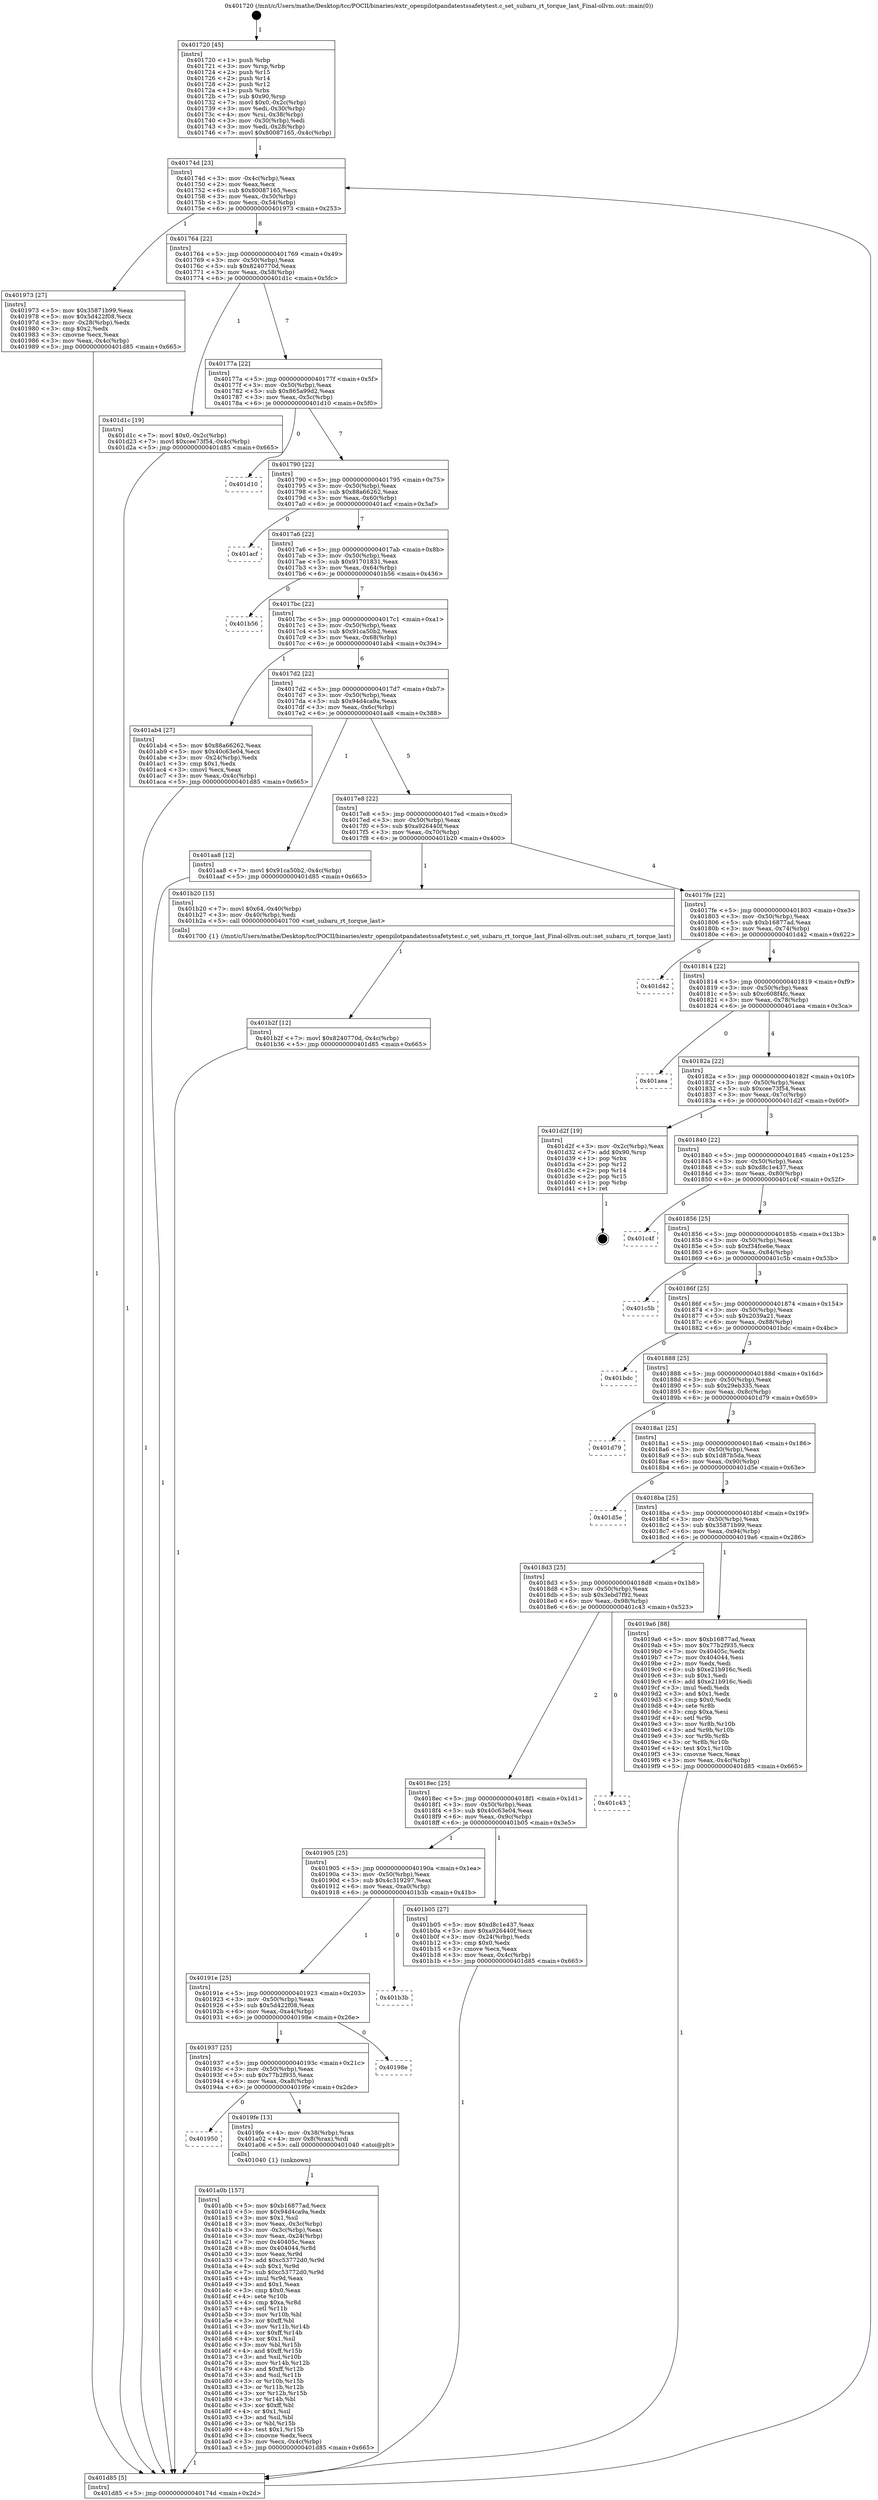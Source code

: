 digraph "0x401720" {
  label = "0x401720 (/mnt/c/Users/mathe/Desktop/tcc/POCII/binaries/extr_openpilotpandatestssafetytest.c_set_subaru_rt_torque_last_Final-ollvm.out::main(0))"
  labelloc = "t"
  node[shape=record]

  Entry [label="",width=0.3,height=0.3,shape=circle,fillcolor=black,style=filled]
  "0x40174d" [label="{
     0x40174d [23]\l
     | [instrs]\l
     &nbsp;&nbsp;0x40174d \<+3\>: mov -0x4c(%rbp),%eax\l
     &nbsp;&nbsp;0x401750 \<+2\>: mov %eax,%ecx\l
     &nbsp;&nbsp;0x401752 \<+6\>: sub $0x80087165,%ecx\l
     &nbsp;&nbsp;0x401758 \<+3\>: mov %eax,-0x50(%rbp)\l
     &nbsp;&nbsp;0x40175b \<+3\>: mov %ecx,-0x54(%rbp)\l
     &nbsp;&nbsp;0x40175e \<+6\>: je 0000000000401973 \<main+0x253\>\l
  }"]
  "0x401973" [label="{
     0x401973 [27]\l
     | [instrs]\l
     &nbsp;&nbsp;0x401973 \<+5\>: mov $0x35871b99,%eax\l
     &nbsp;&nbsp;0x401978 \<+5\>: mov $0x5d422f08,%ecx\l
     &nbsp;&nbsp;0x40197d \<+3\>: mov -0x28(%rbp),%edx\l
     &nbsp;&nbsp;0x401980 \<+3\>: cmp $0x2,%edx\l
     &nbsp;&nbsp;0x401983 \<+3\>: cmovne %ecx,%eax\l
     &nbsp;&nbsp;0x401986 \<+3\>: mov %eax,-0x4c(%rbp)\l
     &nbsp;&nbsp;0x401989 \<+5\>: jmp 0000000000401d85 \<main+0x665\>\l
  }"]
  "0x401764" [label="{
     0x401764 [22]\l
     | [instrs]\l
     &nbsp;&nbsp;0x401764 \<+5\>: jmp 0000000000401769 \<main+0x49\>\l
     &nbsp;&nbsp;0x401769 \<+3\>: mov -0x50(%rbp),%eax\l
     &nbsp;&nbsp;0x40176c \<+5\>: sub $0x8240770d,%eax\l
     &nbsp;&nbsp;0x401771 \<+3\>: mov %eax,-0x58(%rbp)\l
     &nbsp;&nbsp;0x401774 \<+6\>: je 0000000000401d1c \<main+0x5fc\>\l
  }"]
  "0x401d85" [label="{
     0x401d85 [5]\l
     | [instrs]\l
     &nbsp;&nbsp;0x401d85 \<+5\>: jmp 000000000040174d \<main+0x2d\>\l
  }"]
  "0x401720" [label="{
     0x401720 [45]\l
     | [instrs]\l
     &nbsp;&nbsp;0x401720 \<+1\>: push %rbp\l
     &nbsp;&nbsp;0x401721 \<+3\>: mov %rsp,%rbp\l
     &nbsp;&nbsp;0x401724 \<+2\>: push %r15\l
     &nbsp;&nbsp;0x401726 \<+2\>: push %r14\l
     &nbsp;&nbsp;0x401728 \<+2\>: push %r12\l
     &nbsp;&nbsp;0x40172a \<+1\>: push %rbx\l
     &nbsp;&nbsp;0x40172b \<+7\>: sub $0x90,%rsp\l
     &nbsp;&nbsp;0x401732 \<+7\>: movl $0x0,-0x2c(%rbp)\l
     &nbsp;&nbsp;0x401739 \<+3\>: mov %edi,-0x30(%rbp)\l
     &nbsp;&nbsp;0x40173c \<+4\>: mov %rsi,-0x38(%rbp)\l
     &nbsp;&nbsp;0x401740 \<+3\>: mov -0x30(%rbp),%edi\l
     &nbsp;&nbsp;0x401743 \<+3\>: mov %edi,-0x28(%rbp)\l
     &nbsp;&nbsp;0x401746 \<+7\>: movl $0x80087165,-0x4c(%rbp)\l
  }"]
  Exit [label="",width=0.3,height=0.3,shape=circle,fillcolor=black,style=filled,peripheries=2]
  "0x401d1c" [label="{
     0x401d1c [19]\l
     | [instrs]\l
     &nbsp;&nbsp;0x401d1c \<+7\>: movl $0x0,-0x2c(%rbp)\l
     &nbsp;&nbsp;0x401d23 \<+7\>: movl $0xcee73f54,-0x4c(%rbp)\l
     &nbsp;&nbsp;0x401d2a \<+5\>: jmp 0000000000401d85 \<main+0x665\>\l
  }"]
  "0x40177a" [label="{
     0x40177a [22]\l
     | [instrs]\l
     &nbsp;&nbsp;0x40177a \<+5\>: jmp 000000000040177f \<main+0x5f\>\l
     &nbsp;&nbsp;0x40177f \<+3\>: mov -0x50(%rbp),%eax\l
     &nbsp;&nbsp;0x401782 \<+5\>: sub $0x865a99d2,%eax\l
     &nbsp;&nbsp;0x401787 \<+3\>: mov %eax,-0x5c(%rbp)\l
     &nbsp;&nbsp;0x40178a \<+6\>: je 0000000000401d10 \<main+0x5f0\>\l
  }"]
  "0x401b2f" [label="{
     0x401b2f [12]\l
     | [instrs]\l
     &nbsp;&nbsp;0x401b2f \<+7\>: movl $0x8240770d,-0x4c(%rbp)\l
     &nbsp;&nbsp;0x401b36 \<+5\>: jmp 0000000000401d85 \<main+0x665\>\l
  }"]
  "0x401d10" [label="{
     0x401d10\l
  }", style=dashed]
  "0x401790" [label="{
     0x401790 [22]\l
     | [instrs]\l
     &nbsp;&nbsp;0x401790 \<+5\>: jmp 0000000000401795 \<main+0x75\>\l
     &nbsp;&nbsp;0x401795 \<+3\>: mov -0x50(%rbp),%eax\l
     &nbsp;&nbsp;0x401798 \<+5\>: sub $0x88a66262,%eax\l
     &nbsp;&nbsp;0x40179d \<+3\>: mov %eax,-0x60(%rbp)\l
     &nbsp;&nbsp;0x4017a0 \<+6\>: je 0000000000401acf \<main+0x3af\>\l
  }"]
  "0x401a0b" [label="{
     0x401a0b [157]\l
     | [instrs]\l
     &nbsp;&nbsp;0x401a0b \<+5\>: mov $0xb16877ad,%ecx\l
     &nbsp;&nbsp;0x401a10 \<+5\>: mov $0x94d4ca9a,%edx\l
     &nbsp;&nbsp;0x401a15 \<+3\>: mov $0x1,%sil\l
     &nbsp;&nbsp;0x401a18 \<+3\>: mov %eax,-0x3c(%rbp)\l
     &nbsp;&nbsp;0x401a1b \<+3\>: mov -0x3c(%rbp),%eax\l
     &nbsp;&nbsp;0x401a1e \<+3\>: mov %eax,-0x24(%rbp)\l
     &nbsp;&nbsp;0x401a21 \<+7\>: mov 0x40405c,%eax\l
     &nbsp;&nbsp;0x401a28 \<+8\>: mov 0x404044,%r8d\l
     &nbsp;&nbsp;0x401a30 \<+3\>: mov %eax,%r9d\l
     &nbsp;&nbsp;0x401a33 \<+7\>: add $0xc53772d0,%r9d\l
     &nbsp;&nbsp;0x401a3a \<+4\>: sub $0x1,%r9d\l
     &nbsp;&nbsp;0x401a3e \<+7\>: sub $0xc53772d0,%r9d\l
     &nbsp;&nbsp;0x401a45 \<+4\>: imul %r9d,%eax\l
     &nbsp;&nbsp;0x401a49 \<+3\>: and $0x1,%eax\l
     &nbsp;&nbsp;0x401a4c \<+3\>: cmp $0x0,%eax\l
     &nbsp;&nbsp;0x401a4f \<+4\>: sete %r10b\l
     &nbsp;&nbsp;0x401a53 \<+4\>: cmp $0xa,%r8d\l
     &nbsp;&nbsp;0x401a57 \<+4\>: setl %r11b\l
     &nbsp;&nbsp;0x401a5b \<+3\>: mov %r10b,%bl\l
     &nbsp;&nbsp;0x401a5e \<+3\>: xor $0xff,%bl\l
     &nbsp;&nbsp;0x401a61 \<+3\>: mov %r11b,%r14b\l
     &nbsp;&nbsp;0x401a64 \<+4\>: xor $0xff,%r14b\l
     &nbsp;&nbsp;0x401a68 \<+4\>: xor $0x1,%sil\l
     &nbsp;&nbsp;0x401a6c \<+3\>: mov %bl,%r15b\l
     &nbsp;&nbsp;0x401a6f \<+4\>: and $0xff,%r15b\l
     &nbsp;&nbsp;0x401a73 \<+3\>: and %sil,%r10b\l
     &nbsp;&nbsp;0x401a76 \<+3\>: mov %r14b,%r12b\l
     &nbsp;&nbsp;0x401a79 \<+4\>: and $0xff,%r12b\l
     &nbsp;&nbsp;0x401a7d \<+3\>: and %sil,%r11b\l
     &nbsp;&nbsp;0x401a80 \<+3\>: or %r10b,%r15b\l
     &nbsp;&nbsp;0x401a83 \<+3\>: or %r11b,%r12b\l
     &nbsp;&nbsp;0x401a86 \<+3\>: xor %r12b,%r15b\l
     &nbsp;&nbsp;0x401a89 \<+3\>: or %r14b,%bl\l
     &nbsp;&nbsp;0x401a8c \<+3\>: xor $0xff,%bl\l
     &nbsp;&nbsp;0x401a8f \<+4\>: or $0x1,%sil\l
     &nbsp;&nbsp;0x401a93 \<+3\>: and %sil,%bl\l
     &nbsp;&nbsp;0x401a96 \<+3\>: or %bl,%r15b\l
     &nbsp;&nbsp;0x401a99 \<+4\>: test $0x1,%r15b\l
     &nbsp;&nbsp;0x401a9d \<+3\>: cmovne %edx,%ecx\l
     &nbsp;&nbsp;0x401aa0 \<+3\>: mov %ecx,-0x4c(%rbp)\l
     &nbsp;&nbsp;0x401aa3 \<+5\>: jmp 0000000000401d85 \<main+0x665\>\l
  }"]
  "0x401acf" [label="{
     0x401acf\l
  }", style=dashed]
  "0x4017a6" [label="{
     0x4017a6 [22]\l
     | [instrs]\l
     &nbsp;&nbsp;0x4017a6 \<+5\>: jmp 00000000004017ab \<main+0x8b\>\l
     &nbsp;&nbsp;0x4017ab \<+3\>: mov -0x50(%rbp),%eax\l
     &nbsp;&nbsp;0x4017ae \<+5\>: sub $0x91701831,%eax\l
     &nbsp;&nbsp;0x4017b3 \<+3\>: mov %eax,-0x64(%rbp)\l
     &nbsp;&nbsp;0x4017b6 \<+6\>: je 0000000000401b56 \<main+0x436\>\l
  }"]
  "0x401950" [label="{
     0x401950\l
  }", style=dashed]
  "0x401b56" [label="{
     0x401b56\l
  }", style=dashed]
  "0x4017bc" [label="{
     0x4017bc [22]\l
     | [instrs]\l
     &nbsp;&nbsp;0x4017bc \<+5\>: jmp 00000000004017c1 \<main+0xa1\>\l
     &nbsp;&nbsp;0x4017c1 \<+3\>: mov -0x50(%rbp),%eax\l
     &nbsp;&nbsp;0x4017c4 \<+5\>: sub $0x91ca50b2,%eax\l
     &nbsp;&nbsp;0x4017c9 \<+3\>: mov %eax,-0x68(%rbp)\l
     &nbsp;&nbsp;0x4017cc \<+6\>: je 0000000000401ab4 \<main+0x394\>\l
  }"]
  "0x4019fe" [label="{
     0x4019fe [13]\l
     | [instrs]\l
     &nbsp;&nbsp;0x4019fe \<+4\>: mov -0x38(%rbp),%rax\l
     &nbsp;&nbsp;0x401a02 \<+4\>: mov 0x8(%rax),%rdi\l
     &nbsp;&nbsp;0x401a06 \<+5\>: call 0000000000401040 \<atoi@plt\>\l
     | [calls]\l
     &nbsp;&nbsp;0x401040 \{1\} (unknown)\l
  }"]
  "0x401ab4" [label="{
     0x401ab4 [27]\l
     | [instrs]\l
     &nbsp;&nbsp;0x401ab4 \<+5\>: mov $0x88a66262,%eax\l
     &nbsp;&nbsp;0x401ab9 \<+5\>: mov $0x40c63e04,%ecx\l
     &nbsp;&nbsp;0x401abe \<+3\>: mov -0x24(%rbp),%edx\l
     &nbsp;&nbsp;0x401ac1 \<+3\>: cmp $0x1,%edx\l
     &nbsp;&nbsp;0x401ac4 \<+3\>: cmovl %ecx,%eax\l
     &nbsp;&nbsp;0x401ac7 \<+3\>: mov %eax,-0x4c(%rbp)\l
     &nbsp;&nbsp;0x401aca \<+5\>: jmp 0000000000401d85 \<main+0x665\>\l
  }"]
  "0x4017d2" [label="{
     0x4017d2 [22]\l
     | [instrs]\l
     &nbsp;&nbsp;0x4017d2 \<+5\>: jmp 00000000004017d7 \<main+0xb7\>\l
     &nbsp;&nbsp;0x4017d7 \<+3\>: mov -0x50(%rbp),%eax\l
     &nbsp;&nbsp;0x4017da \<+5\>: sub $0x94d4ca9a,%eax\l
     &nbsp;&nbsp;0x4017df \<+3\>: mov %eax,-0x6c(%rbp)\l
     &nbsp;&nbsp;0x4017e2 \<+6\>: je 0000000000401aa8 \<main+0x388\>\l
  }"]
  "0x401937" [label="{
     0x401937 [25]\l
     | [instrs]\l
     &nbsp;&nbsp;0x401937 \<+5\>: jmp 000000000040193c \<main+0x21c\>\l
     &nbsp;&nbsp;0x40193c \<+3\>: mov -0x50(%rbp),%eax\l
     &nbsp;&nbsp;0x40193f \<+5\>: sub $0x77b2f935,%eax\l
     &nbsp;&nbsp;0x401944 \<+6\>: mov %eax,-0xa8(%rbp)\l
     &nbsp;&nbsp;0x40194a \<+6\>: je 00000000004019fe \<main+0x2de\>\l
  }"]
  "0x401aa8" [label="{
     0x401aa8 [12]\l
     | [instrs]\l
     &nbsp;&nbsp;0x401aa8 \<+7\>: movl $0x91ca50b2,-0x4c(%rbp)\l
     &nbsp;&nbsp;0x401aaf \<+5\>: jmp 0000000000401d85 \<main+0x665\>\l
  }"]
  "0x4017e8" [label="{
     0x4017e8 [22]\l
     | [instrs]\l
     &nbsp;&nbsp;0x4017e8 \<+5\>: jmp 00000000004017ed \<main+0xcd\>\l
     &nbsp;&nbsp;0x4017ed \<+3\>: mov -0x50(%rbp),%eax\l
     &nbsp;&nbsp;0x4017f0 \<+5\>: sub $0xa926440f,%eax\l
     &nbsp;&nbsp;0x4017f5 \<+3\>: mov %eax,-0x70(%rbp)\l
     &nbsp;&nbsp;0x4017f8 \<+6\>: je 0000000000401b20 \<main+0x400\>\l
  }"]
  "0x40198e" [label="{
     0x40198e\l
  }", style=dashed]
  "0x401b20" [label="{
     0x401b20 [15]\l
     | [instrs]\l
     &nbsp;&nbsp;0x401b20 \<+7\>: movl $0x64,-0x40(%rbp)\l
     &nbsp;&nbsp;0x401b27 \<+3\>: mov -0x40(%rbp),%edi\l
     &nbsp;&nbsp;0x401b2a \<+5\>: call 0000000000401700 \<set_subaru_rt_torque_last\>\l
     | [calls]\l
     &nbsp;&nbsp;0x401700 \{1\} (/mnt/c/Users/mathe/Desktop/tcc/POCII/binaries/extr_openpilotpandatestssafetytest.c_set_subaru_rt_torque_last_Final-ollvm.out::set_subaru_rt_torque_last)\l
  }"]
  "0x4017fe" [label="{
     0x4017fe [22]\l
     | [instrs]\l
     &nbsp;&nbsp;0x4017fe \<+5\>: jmp 0000000000401803 \<main+0xe3\>\l
     &nbsp;&nbsp;0x401803 \<+3\>: mov -0x50(%rbp),%eax\l
     &nbsp;&nbsp;0x401806 \<+5\>: sub $0xb16877ad,%eax\l
     &nbsp;&nbsp;0x40180b \<+3\>: mov %eax,-0x74(%rbp)\l
     &nbsp;&nbsp;0x40180e \<+6\>: je 0000000000401d42 \<main+0x622\>\l
  }"]
  "0x40191e" [label="{
     0x40191e [25]\l
     | [instrs]\l
     &nbsp;&nbsp;0x40191e \<+5\>: jmp 0000000000401923 \<main+0x203\>\l
     &nbsp;&nbsp;0x401923 \<+3\>: mov -0x50(%rbp),%eax\l
     &nbsp;&nbsp;0x401926 \<+5\>: sub $0x5d422f08,%eax\l
     &nbsp;&nbsp;0x40192b \<+6\>: mov %eax,-0xa4(%rbp)\l
     &nbsp;&nbsp;0x401931 \<+6\>: je 000000000040198e \<main+0x26e\>\l
  }"]
  "0x401d42" [label="{
     0x401d42\l
  }", style=dashed]
  "0x401814" [label="{
     0x401814 [22]\l
     | [instrs]\l
     &nbsp;&nbsp;0x401814 \<+5\>: jmp 0000000000401819 \<main+0xf9\>\l
     &nbsp;&nbsp;0x401819 \<+3\>: mov -0x50(%rbp),%eax\l
     &nbsp;&nbsp;0x40181c \<+5\>: sub $0xc608f4fc,%eax\l
     &nbsp;&nbsp;0x401821 \<+3\>: mov %eax,-0x78(%rbp)\l
     &nbsp;&nbsp;0x401824 \<+6\>: je 0000000000401aea \<main+0x3ca\>\l
  }"]
  "0x401b3b" [label="{
     0x401b3b\l
  }", style=dashed]
  "0x401aea" [label="{
     0x401aea\l
  }", style=dashed]
  "0x40182a" [label="{
     0x40182a [22]\l
     | [instrs]\l
     &nbsp;&nbsp;0x40182a \<+5\>: jmp 000000000040182f \<main+0x10f\>\l
     &nbsp;&nbsp;0x40182f \<+3\>: mov -0x50(%rbp),%eax\l
     &nbsp;&nbsp;0x401832 \<+5\>: sub $0xcee73f54,%eax\l
     &nbsp;&nbsp;0x401837 \<+3\>: mov %eax,-0x7c(%rbp)\l
     &nbsp;&nbsp;0x40183a \<+6\>: je 0000000000401d2f \<main+0x60f\>\l
  }"]
  "0x401905" [label="{
     0x401905 [25]\l
     | [instrs]\l
     &nbsp;&nbsp;0x401905 \<+5\>: jmp 000000000040190a \<main+0x1ea\>\l
     &nbsp;&nbsp;0x40190a \<+3\>: mov -0x50(%rbp),%eax\l
     &nbsp;&nbsp;0x40190d \<+5\>: sub $0x4c319297,%eax\l
     &nbsp;&nbsp;0x401912 \<+6\>: mov %eax,-0xa0(%rbp)\l
     &nbsp;&nbsp;0x401918 \<+6\>: je 0000000000401b3b \<main+0x41b\>\l
  }"]
  "0x401d2f" [label="{
     0x401d2f [19]\l
     | [instrs]\l
     &nbsp;&nbsp;0x401d2f \<+3\>: mov -0x2c(%rbp),%eax\l
     &nbsp;&nbsp;0x401d32 \<+7\>: add $0x90,%rsp\l
     &nbsp;&nbsp;0x401d39 \<+1\>: pop %rbx\l
     &nbsp;&nbsp;0x401d3a \<+2\>: pop %r12\l
     &nbsp;&nbsp;0x401d3c \<+2\>: pop %r14\l
     &nbsp;&nbsp;0x401d3e \<+2\>: pop %r15\l
     &nbsp;&nbsp;0x401d40 \<+1\>: pop %rbp\l
     &nbsp;&nbsp;0x401d41 \<+1\>: ret\l
  }"]
  "0x401840" [label="{
     0x401840 [22]\l
     | [instrs]\l
     &nbsp;&nbsp;0x401840 \<+5\>: jmp 0000000000401845 \<main+0x125\>\l
     &nbsp;&nbsp;0x401845 \<+3\>: mov -0x50(%rbp),%eax\l
     &nbsp;&nbsp;0x401848 \<+5\>: sub $0xd8c1e437,%eax\l
     &nbsp;&nbsp;0x40184d \<+3\>: mov %eax,-0x80(%rbp)\l
     &nbsp;&nbsp;0x401850 \<+6\>: je 0000000000401c4f \<main+0x52f\>\l
  }"]
  "0x401b05" [label="{
     0x401b05 [27]\l
     | [instrs]\l
     &nbsp;&nbsp;0x401b05 \<+5\>: mov $0xd8c1e437,%eax\l
     &nbsp;&nbsp;0x401b0a \<+5\>: mov $0xa926440f,%ecx\l
     &nbsp;&nbsp;0x401b0f \<+3\>: mov -0x24(%rbp),%edx\l
     &nbsp;&nbsp;0x401b12 \<+3\>: cmp $0x0,%edx\l
     &nbsp;&nbsp;0x401b15 \<+3\>: cmove %ecx,%eax\l
     &nbsp;&nbsp;0x401b18 \<+3\>: mov %eax,-0x4c(%rbp)\l
     &nbsp;&nbsp;0x401b1b \<+5\>: jmp 0000000000401d85 \<main+0x665\>\l
  }"]
  "0x401c4f" [label="{
     0x401c4f\l
  }", style=dashed]
  "0x401856" [label="{
     0x401856 [25]\l
     | [instrs]\l
     &nbsp;&nbsp;0x401856 \<+5\>: jmp 000000000040185b \<main+0x13b\>\l
     &nbsp;&nbsp;0x40185b \<+3\>: mov -0x50(%rbp),%eax\l
     &nbsp;&nbsp;0x40185e \<+5\>: sub $0xf34fce6e,%eax\l
     &nbsp;&nbsp;0x401863 \<+6\>: mov %eax,-0x84(%rbp)\l
     &nbsp;&nbsp;0x401869 \<+6\>: je 0000000000401c5b \<main+0x53b\>\l
  }"]
  "0x4018ec" [label="{
     0x4018ec [25]\l
     | [instrs]\l
     &nbsp;&nbsp;0x4018ec \<+5\>: jmp 00000000004018f1 \<main+0x1d1\>\l
     &nbsp;&nbsp;0x4018f1 \<+3\>: mov -0x50(%rbp),%eax\l
     &nbsp;&nbsp;0x4018f4 \<+5\>: sub $0x40c63e04,%eax\l
     &nbsp;&nbsp;0x4018f9 \<+6\>: mov %eax,-0x9c(%rbp)\l
     &nbsp;&nbsp;0x4018ff \<+6\>: je 0000000000401b05 \<main+0x3e5\>\l
  }"]
  "0x401c5b" [label="{
     0x401c5b\l
  }", style=dashed]
  "0x40186f" [label="{
     0x40186f [25]\l
     | [instrs]\l
     &nbsp;&nbsp;0x40186f \<+5\>: jmp 0000000000401874 \<main+0x154\>\l
     &nbsp;&nbsp;0x401874 \<+3\>: mov -0x50(%rbp),%eax\l
     &nbsp;&nbsp;0x401877 \<+5\>: sub $0x2039a21,%eax\l
     &nbsp;&nbsp;0x40187c \<+6\>: mov %eax,-0x88(%rbp)\l
     &nbsp;&nbsp;0x401882 \<+6\>: je 0000000000401bdc \<main+0x4bc\>\l
  }"]
  "0x401c43" [label="{
     0x401c43\l
  }", style=dashed]
  "0x401bdc" [label="{
     0x401bdc\l
  }", style=dashed]
  "0x401888" [label="{
     0x401888 [25]\l
     | [instrs]\l
     &nbsp;&nbsp;0x401888 \<+5\>: jmp 000000000040188d \<main+0x16d\>\l
     &nbsp;&nbsp;0x40188d \<+3\>: mov -0x50(%rbp),%eax\l
     &nbsp;&nbsp;0x401890 \<+5\>: sub $0x29eb335,%eax\l
     &nbsp;&nbsp;0x401895 \<+6\>: mov %eax,-0x8c(%rbp)\l
     &nbsp;&nbsp;0x40189b \<+6\>: je 0000000000401d79 \<main+0x659\>\l
  }"]
  "0x4018d3" [label="{
     0x4018d3 [25]\l
     | [instrs]\l
     &nbsp;&nbsp;0x4018d3 \<+5\>: jmp 00000000004018d8 \<main+0x1b8\>\l
     &nbsp;&nbsp;0x4018d8 \<+3\>: mov -0x50(%rbp),%eax\l
     &nbsp;&nbsp;0x4018db \<+5\>: sub $0x3ebd7f92,%eax\l
     &nbsp;&nbsp;0x4018e0 \<+6\>: mov %eax,-0x98(%rbp)\l
     &nbsp;&nbsp;0x4018e6 \<+6\>: je 0000000000401c43 \<main+0x523\>\l
  }"]
  "0x401d79" [label="{
     0x401d79\l
  }", style=dashed]
  "0x4018a1" [label="{
     0x4018a1 [25]\l
     | [instrs]\l
     &nbsp;&nbsp;0x4018a1 \<+5\>: jmp 00000000004018a6 \<main+0x186\>\l
     &nbsp;&nbsp;0x4018a6 \<+3\>: mov -0x50(%rbp),%eax\l
     &nbsp;&nbsp;0x4018a9 \<+5\>: sub $0x1d87b5da,%eax\l
     &nbsp;&nbsp;0x4018ae \<+6\>: mov %eax,-0x90(%rbp)\l
     &nbsp;&nbsp;0x4018b4 \<+6\>: je 0000000000401d5e \<main+0x63e\>\l
  }"]
  "0x4019a6" [label="{
     0x4019a6 [88]\l
     | [instrs]\l
     &nbsp;&nbsp;0x4019a6 \<+5\>: mov $0xb16877ad,%eax\l
     &nbsp;&nbsp;0x4019ab \<+5\>: mov $0x77b2f935,%ecx\l
     &nbsp;&nbsp;0x4019b0 \<+7\>: mov 0x40405c,%edx\l
     &nbsp;&nbsp;0x4019b7 \<+7\>: mov 0x404044,%esi\l
     &nbsp;&nbsp;0x4019be \<+2\>: mov %edx,%edi\l
     &nbsp;&nbsp;0x4019c0 \<+6\>: sub $0xe21b916c,%edi\l
     &nbsp;&nbsp;0x4019c6 \<+3\>: sub $0x1,%edi\l
     &nbsp;&nbsp;0x4019c9 \<+6\>: add $0xe21b916c,%edi\l
     &nbsp;&nbsp;0x4019cf \<+3\>: imul %edi,%edx\l
     &nbsp;&nbsp;0x4019d2 \<+3\>: and $0x1,%edx\l
     &nbsp;&nbsp;0x4019d5 \<+3\>: cmp $0x0,%edx\l
     &nbsp;&nbsp;0x4019d8 \<+4\>: sete %r8b\l
     &nbsp;&nbsp;0x4019dc \<+3\>: cmp $0xa,%esi\l
     &nbsp;&nbsp;0x4019df \<+4\>: setl %r9b\l
     &nbsp;&nbsp;0x4019e3 \<+3\>: mov %r8b,%r10b\l
     &nbsp;&nbsp;0x4019e6 \<+3\>: and %r9b,%r10b\l
     &nbsp;&nbsp;0x4019e9 \<+3\>: xor %r9b,%r8b\l
     &nbsp;&nbsp;0x4019ec \<+3\>: or %r8b,%r10b\l
     &nbsp;&nbsp;0x4019ef \<+4\>: test $0x1,%r10b\l
     &nbsp;&nbsp;0x4019f3 \<+3\>: cmovne %ecx,%eax\l
     &nbsp;&nbsp;0x4019f6 \<+3\>: mov %eax,-0x4c(%rbp)\l
     &nbsp;&nbsp;0x4019f9 \<+5\>: jmp 0000000000401d85 \<main+0x665\>\l
  }"]
  "0x401d5e" [label="{
     0x401d5e\l
  }", style=dashed]
  "0x4018ba" [label="{
     0x4018ba [25]\l
     | [instrs]\l
     &nbsp;&nbsp;0x4018ba \<+5\>: jmp 00000000004018bf \<main+0x19f\>\l
     &nbsp;&nbsp;0x4018bf \<+3\>: mov -0x50(%rbp),%eax\l
     &nbsp;&nbsp;0x4018c2 \<+5\>: sub $0x35871b99,%eax\l
     &nbsp;&nbsp;0x4018c7 \<+6\>: mov %eax,-0x94(%rbp)\l
     &nbsp;&nbsp;0x4018cd \<+6\>: je 00000000004019a6 \<main+0x286\>\l
  }"]
  Entry -> "0x401720" [label=" 1"]
  "0x40174d" -> "0x401973" [label=" 1"]
  "0x40174d" -> "0x401764" [label=" 8"]
  "0x401973" -> "0x401d85" [label=" 1"]
  "0x401720" -> "0x40174d" [label=" 1"]
  "0x401d85" -> "0x40174d" [label=" 8"]
  "0x401d2f" -> Exit [label=" 1"]
  "0x401764" -> "0x401d1c" [label=" 1"]
  "0x401764" -> "0x40177a" [label=" 7"]
  "0x401d1c" -> "0x401d85" [label=" 1"]
  "0x40177a" -> "0x401d10" [label=" 0"]
  "0x40177a" -> "0x401790" [label=" 7"]
  "0x401b2f" -> "0x401d85" [label=" 1"]
  "0x401790" -> "0x401acf" [label=" 0"]
  "0x401790" -> "0x4017a6" [label=" 7"]
  "0x401b20" -> "0x401b2f" [label=" 1"]
  "0x4017a6" -> "0x401b56" [label=" 0"]
  "0x4017a6" -> "0x4017bc" [label=" 7"]
  "0x401b05" -> "0x401d85" [label=" 1"]
  "0x4017bc" -> "0x401ab4" [label=" 1"]
  "0x4017bc" -> "0x4017d2" [label=" 6"]
  "0x401ab4" -> "0x401d85" [label=" 1"]
  "0x4017d2" -> "0x401aa8" [label=" 1"]
  "0x4017d2" -> "0x4017e8" [label=" 5"]
  "0x401a0b" -> "0x401d85" [label=" 1"]
  "0x4017e8" -> "0x401b20" [label=" 1"]
  "0x4017e8" -> "0x4017fe" [label=" 4"]
  "0x4019fe" -> "0x401a0b" [label=" 1"]
  "0x4017fe" -> "0x401d42" [label=" 0"]
  "0x4017fe" -> "0x401814" [label=" 4"]
  "0x401937" -> "0x4019fe" [label=" 1"]
  "0x401814" -> "0x401aea" [label=" 0"]
  "0x401814" -> "0x40182a" [label=" 4"]
  "0x401aa8" -> "0x401d85" [label=" 1"]
  "0x40182a" -> "0x401d2f" [label=" 1"]
  "0x40182a" -> "0x401840" [label=" 3"]
  "0x40191e" -> "0x40198e" [label=" 0"]
  "0x401840" -> "0x401c4f" [label=" 0"]
  "0x401840" -> "0x401856" [label=" 3"]
  "0x401937" -> "0x401950" [label=" 0"]
  "0x401856" -> "0x401c5b" [label=" 0"]
  "0x401856" -> "0x40186f" [label=" 3"]
  "0x401905" -> "0x401b3b" [label=" 0"]
  "0x40186f" -> "0x401bdc" [label=" 0"]
  "0x40186f" -> "0x401888" [label=" 3"]
  "0x40191e" -> "0x401937" [label=" 1"]
  "0x401888" -> "0x401d79" [label=" 0"]
  "0x401888" -> "0x4018a1" [label=" 3"]
  "0x4018ec" -> "0x401b05" [label=" 1"]
  "0x4018a1" -> "0x401d5e" [label=" 0"]
  "0x4018a1" -> "0x4018ba" [label=" 3"]
  "0x401905" -> "0x40191e" [label=" 1"]
  "0x4018ba" -> "0x4019a6" [label=" 1"]
  "0x4018ba" -> "0x4018d3" [label=" 2"]
  "0x4019a6" -> "0x401d85" [label=" 1"]
  "0x4018ec" -> "0x401905" [label=" 1"]
  "0x4018d3" -> "0x401c43" [label=" 0"]
  "0x4018d3" -> "0x4018ec" [label=" 2"]
}
